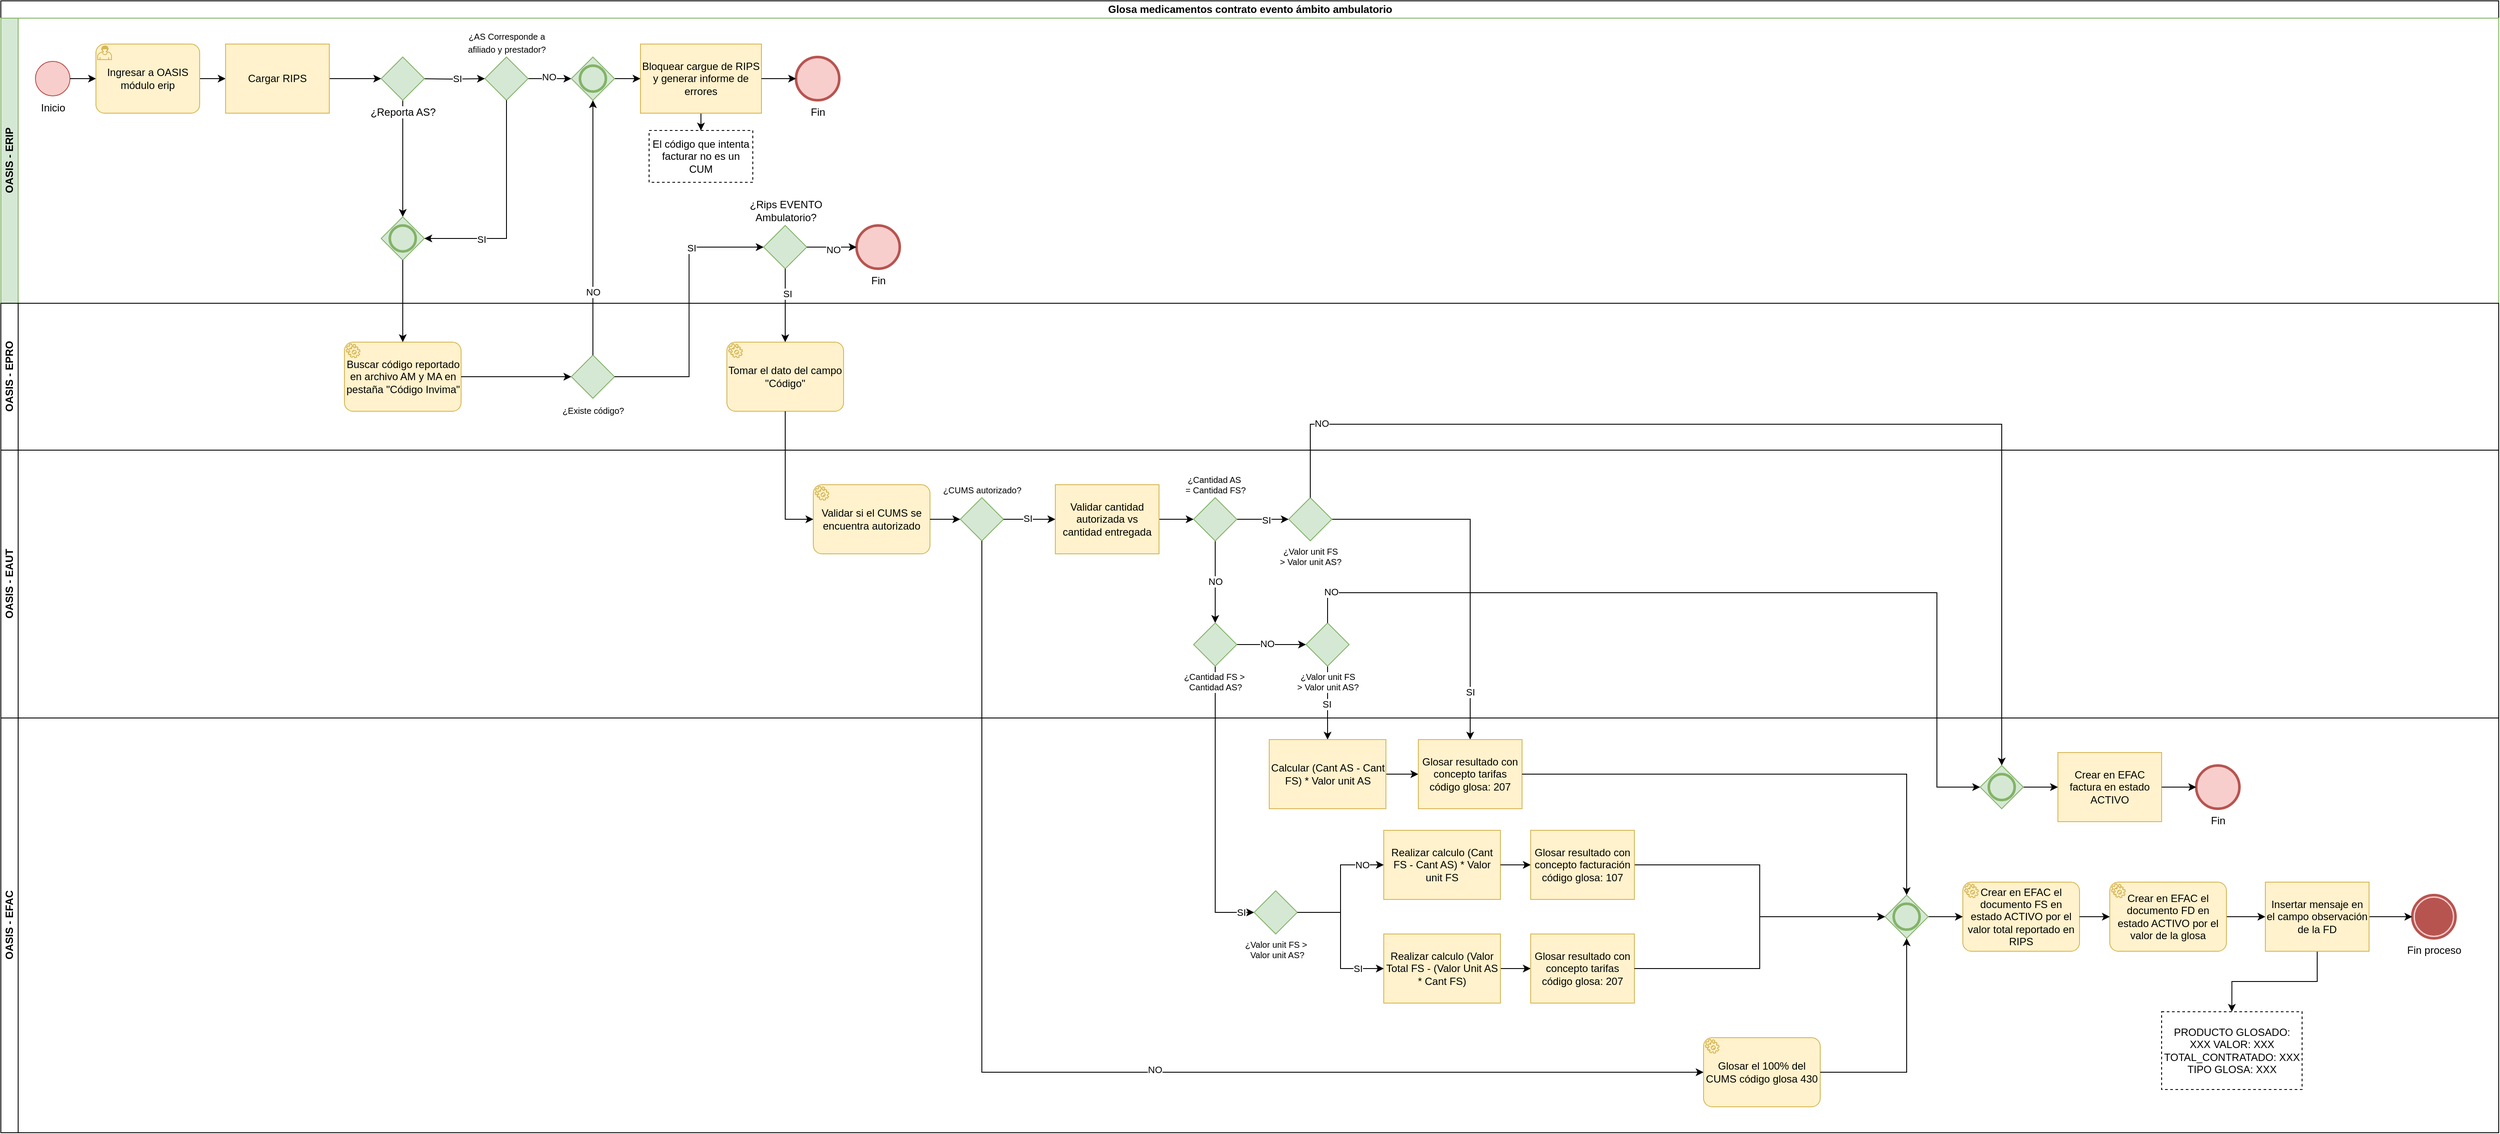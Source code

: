 <mxfile version="26.0.15">
  <diagram name="Página-1" id="6i_p-R7HKGtbfCE5hA1_">
    <mxGraphModel dx="2492" dy="1448" grid="1" gridSize="10" guides="1" tooltips="1" connect="1" arrows="1" fold="1" page="1" pageScale="1" pageWidth="2000" pageHeight="1130" math="0" shadow="0">
      <root>
        <mxCell id="0" />
        <mxCell id="1" parent="0" />
        <mxCell id="3LwcX4oNFDxZzFYPkHVs-123" value="Glosa medicamentos contrato evento ámbito ambulatorio" style="swimlane;childLayout=stackLayout;resizeParent=1;resizeParentMax=0;horizontal=1;startSize=20;horizontalStack=0;html=1;" parent="1" vertex="1">
          <mxGeometry x="20" y="10" width="2890" height="1310" as="geometry" />
        </mxCell>
        <mxCell id="iVjvkwj3p_KeQu9TfVZr-2" style="edgeStyle=orthogonalEdgeStyle;rounded=0;orthogonalLoop=1;jettySize=auto;html=1;entryX=0;entryY=0.5;entryDx=0;entryDy=0;entryPerimeter=0;" edge="1" parent="3LwcX4oNFDxZzFYPkHVs-123" source="Vrwh3DZQy4N4ysGJemR1-8" target="iVjvkwj3p_KeQu9TfVZr-1">
          <mxGeometry relative="1" as="geometry">
            <Array as="points">
              <mxPoint x="1405" y="1055" />
            </Array>
          </mxGeometry>
        </mxCell>
        <mxCell id="iVjvkwj3p_KeQu9TfVZr-6" value="SI" style="edgeLabel;html=1;align=center;verticalAlign=middle;resizable=0;points=[];" vertex="1" connectable="0" parent="iVjvkwj3p_KeQu9TfVZr-2">
          <mxGeometry x="0.905" y="-2" relative="1" as="geometry">
            <mxPoint y="-2" as="offset" />
          </mxGeometry>
        </mxCell>
        <mxCell id="M_9tR8TZ_ZrpfwXMIzji-60" style="edgeStyle=orthogonalEdgeStyle;rounded=0;orthogonalLoop=1;jettySize=auto;html=1;exitX=0.5;exitY=1;exitDx=0;exitDy=0;exitPerimeter=0;" parent="3LwcX4oNFDxZzFYPkHVs-123" source="M_9tR8TZ_ZrpfwXMIzji-42" target="M_9tR8TZ_ZrpfwXMIzji-62" edge="1">
          <mxGeometry relative="1" as="geometry">
            <mxPoint x="1690" y="685" as="targetPoint" />
          </mxGeometry>
        </mxCell>
        <mxCell id="M_9tR8TZ_ZrpfwXMIzji-61" value="SI" style="edgeLabel;html=1;align=center;verticalAlign=middle;resizable=0;points=[];" parent="M_9tR8TZ_ZrpfwXMIzji-60" vertex="1" connectable="0">
          <mxGeometry x="0.019" y="-1" relative="1" as="geometry">
            <mxPoint as="offset" />
          </mxGeometry>
        </mxCell>
        <mxCell id="M_9tR8TZ_ZrpfwXMIzji-51" style="edgeStyle=orthogonalEdgeStyle;rounded=0;orthogonalLoop=1;jettySize=auto;html=1;" parent="3LwcX4oNFDxZzFYPkHVs-123" source="M_9tR8TZ_ZrpfwXMIzji-50" target="M_9tR8TZ_ZrpfwXMIzji-65" edge="1">
          <mxGeometry relative="1" as="geometry">
            <mxPoint x="1405" y="1320" as="targetPoint" />
          </mxGeometry>
        </mxCell>
        <mxCell id="M_9tR8TZ_ZrpfwXMIzji-52" value="SI" style="edgeLabel;html=1;align=center;verticalAlign=middle;resizable=0;points=[];" parent="M_9tR8TZ_ZrpfwXMIzji-51" vertex="1" connectable="0">
          <mxGeometry x="0.177" y="2" relative="1" as="geometry">
            <mxPoint x="-2" y="116" as="offset" />
          </mxGeometry>
        </mxCell>
        <mxCell id="3LwcX4oNFDxZzFYPkHVs-124" value="OASIS - ERIP" style="swimlane;startSize=20;horizontal=0;html=1;fillColor=#d5e8d4;strokeColor=#82b366;" parent="3LwcX4oNFDxZzFYPkHVs-123" vertex="1">
          <mxGeometry y="20" width="2890" height="330" as="geometry" />
        </mxCell>
        <mxCell id="3LwcX4oNFDxZzFYPkHVs-130" value="Inicio" style="points=[[0.145,0.145,0],[0.5,0,0],[0.855,0.145,0],[1,0.5,0],[0.855,0.855,0],[0.5,1,0],[0.145,0.855,0],[0,0.5,0]];shape=mxgraph.bpmn.event;html=1;verticalLabelPosition=bottom;labelBackgroundColor=#ffffff;verticalAlign=top;align=center;perimeter=ellipsePerimeter;outlineConnect=0;aspect=fixed;outline=standard;symbol=general;fillColor=#f8cecc;strokeColor=#b85450;" parent="3LwcX4oNFDxZzFYPkHVs-124" vertex="1">
          <mxGeometry x="40" y="50" width="40" height="40" as="geometry" />
        </mxCell>
        <mxCell id="3LwcX4oNFDxZzFYPkHVs-133" style="edgeStyle=orthogonalEdgeStyle;rounded=0;orthogonalLoop=1;jettySize=auto;html=1;entryX=0;entryY=0.5;entryDx=0;entryDy=0;entryPerimeter=0;" parent="3LwcX4oNFDxZzFYPkHVs-124" source="3LwcX4oNFDxZzFYPkHVs-134" target="I6SyIY9X4S2mshl3AVVj-23" edge="1">
          <mxGeometry relative="1" as="geometry">
            <mxPoint x="270" y="70" as="targetPoint" />
          </mxGeometry>
        </mxCell>
        <mxCell id="3LwcX4oNFDxZzFYPkHVs-134" value="Ingresar a OASIS módulo erip" style="points=[[0.25,0,0],[0.5,0,0],[0.75,0,0],[1,0.25,0],[1,0.5,0],[1,0.75,0],[0.75,1,0],[0.5,1,0],[0.25,1,0],[0,0.75,0],[0,0.5,0],[0,0.25,0]];shape=mxgraph.bpmn.task;whiteSpace=wrap;rectStyle=rounded;size=10;html=1;container=1;expand=0;collapsible=0;taskMarker=user;fillColor=#fff2cc;strokeColor=#d6b656;" parent="3LwcX4oNFDxZzFYPkHVs-124" vertex="1">
          <mxGeometry x="110" y="30" width="120" height="80" as="geometry" />
        </mxCell>
        <mxCell id="3LwcX4oNFDxZzFYPkHVs-129" style="edgeStyle=orthogonalEdgeStyle;rounded=0;orthogonalLoop=1;jettySize=auto;html=1;entryX=0;entryY=0.5;entryDx=0;entryDy=0;entryPerimeter=0;" parent="3LwcX4oNFDxZzFYPkHVs-124" source="3LwcX4oNFDxZzFYPkHVs-130" target="3LwcX4oNFDxZzFYPkHVs-134" edge="1">
          <mxGeometry relative="1" as="geometry">
            <mxPoint x="110" y="70" as="targetPoint" />
          </mxGeometry>
        </mxCell>
        <mxCell id="iVjvkwj3p_KeQu9TfVZr-32" style="edgeStyle=orthogonalEdgeStyle;rounded=0;orthogonalLoop=1;jettySize=auto;html=1;" edge="1" parent="3LwcX4oNFDxZzFYPkHVs-124" source="I6SyIY9X4S2mshl3AVVj-23" target="iVjvkwj3p_KeQu9TfVZr-31">
          <mxGeometry relative="1" as="geometry" />
        </mxCell>
        <mxCell id="I6SyIY9X4S2mshl3AVVj-23" value="Cargar RIPS" style="points=[[0.25,0,0],[0.5,0,0],[0.75,0,0],[1,0.25,0],[1,0.5,0],[1,0.75,0],[0.75,1,0],[0.5,1,0],[0.25,1,0],[0,0.75,0],[0,0.5,0],[0,0.25,0]];shape=mxgraph.bpmn.task2;whiteSpace=wrap;rectStyle=rounded;size=10;html=1;container=1;expand=0;collapsible=0;taskMarker=user;fillColor=#fff2cc;strokeColor=#d6b656;" parent="3LwcX4oNFDxZzFYPkHVs-124" vertex="1">
          <mxGeometry x="260" y="30" width="120" height="80" as="geometry" />
        </mxCell>
        <mxCell id="iVjvkwj3p_KeQu9TfVZr-34" style="edgeStyle=orthogonalEdgeStyle;rounded=0;orthogonalLoop=1;jettySize=auto;html=1;" edge="1" parent="3LwcX4oNFDxZzFYPkHVs-124" source="M_9tR8TZ_ZrpfwXMIzji-4" target="M_9tR8TZ_ZrpfwXMIzji-3">
          <mxGeometry relative="1" as="geometry" />
        </mxCell>
        <mxCell id="M_9tR8TZ_ZrpfwXMIzji-4" value="Bloquear cargue de RIPS y generar informe de errores" style="points=[[0.25,0,0],[0.5,0,0],[0.75,0,0],[1,0.25,0],[1,0.5,0],[1,0.75,0],[0.75,1,0],[0.5,1,0],[0.25,1,0],[0,0.75,0],[0,0.5,0],[0,0.25,0]];shape=mxgraph.bpmn.task2;whiteSpace=wrap;rectStyle=rounded;size=10;html=1;container=1;expand=0;collapsible=0;taskMarker=script;fillColor=#fff2cc;strokeColor=#d6b656;" parent="3LwcX4oNFDxZzFYPkHVs-124" vertex="1">
          <mxGeometry x="740" y="30" width="140" height="80" as="geometry" />
        </mxCell>
        <mxCell id="M_9tR8TZ_ZrpfwXMIzji-3" value="El código que intenta facturar no es un CUM" style="text;html=1;align=center;verticalAlign=middle;whiteSpace=wrap;rounded=0;strokeColor=default;dashed=1;" parent="3LwcX4oNFDxZzFYPkHVs-124" vertex="1">
          <mxGeometry x="750" y="130" width="120" height="60" as="geometry" />
        </mxCell>
        <mxCell id="M_9tR8TZ_ZrpfwXMIzji-8" value="¿Rips EVENTO &lt;br&gt;Ambulatorio?" style="points=[[0.25,0.25,0],[0.5,0,0],[0.75,0.25,0],[1,0.5,0],[0.75,0.75,0],[0.5,1,0],[0.25,0.75,0],[0,0.5,0]];shape=mxgraph.bpmn.gateway2;html=1;verticalLabelPosition=top;labelBackgroundColor=#ffffff;verticalAlign=bottom;align=center;perimeter=rhombusPerimeter;outlineConnect=0;outline=none;symbol=none;fillColor=#d5e8d4;strokeColor=#82b366;labelPosition=center;" parent="3LwcX4oNFDxZzFYPkHVs-124" vertex="1">
          <mxGeometry x="882.5" y="240" width="50" height="50" as="geometry" />
        </mxCell>
        <mxCell id="M_9tR8TZ_ZrpfwXMIzji-11" value="Fin" style="points=[[0.145,0.145,0],[0.5,0,0],[0.855,0.145,0],[1,0.5,0],[0.855,0.855,0],[0.5,1,0],[0.145,0.855,0],[0,0.5,0]];shape=mxgraph.bpmn.event;html=1;verticalLabelPosition=bottom;labelBackgroundColor=#ffffff;verticalAlign=top;align=center;perimeter=ellipsePerimeter;outlineConnect=0;aspect=fixed;outline=end;symbol=terminate2;fillColor=#f8cecc;strokeColor=#b85450;" parent="3LwcX4oNFDxZzFYPkHVs-124" vertex="1">
          <mxGeometry x="990" y="240" width="50" height="50" as="geometry" />
        </mxCell>
        <mxCell id="M_9tR8TZ_ZrpfwXMIzji-10" style="edgeStyle=orthogonalEdgeStyle;rounded=0;orthogonalLoop=1;jettySize=auto;html=1;" parent="3LwcX4oNFDxZzFYPkHVs-124" source="M_9tR8TZ_ZrpfwXMIzji-8" target="M_9tR8TZ_ZrpfwXMIzji-11" edge="1">
          <mxGeometry relative="1" as="geometry">
            <mxPoint x="1147" y="210" as="targetPoint" />
          </mxGeometry>
        </mxCell>
        <mxCell id="M_9tR8TZ_ZrpfwXMIzji-16" value="NO" style="edgeLabel;html=1;align=center;verticalAlign=middle;resizable=0;points=[];" parent="M_9tR8TZ_ZrpfwXMIzji-10" vertex="1" connectable="0">
          <mxGeometry x="0.059" y="-1" relative="1" as="geometry">
            <mxPoint y="2" as="offset" />
          </mxGeometry>
        </mxCell>
        <mxCell id="M_9tR8TZ_ZrpfwXMIzji-21" style="edgeStyle=orthogonalEdgeStyle;rounded=0;orthogonalLoop=1;jettySize=auto;html=1;" parent="3LwcX4oNFDxZzFYPkHVs-124" source="M_9tR8TZ_ZrpfwXMIzji-17" target="M_9tR8TZ_ZrpfwXMIzji-20" edge="1">
          <mxGeometry relative="1" as="geometry" />
        </mxCell>
        <mxCell id="M_9tR8TZ_ZrpfwXMIzji-24" value="NO" style="edgeLabel;html=1;align=center;verticalAlign=middle;resizable=0;points=[];" parent="M_9tR8TZ_ZrpfwXMIzji-21" vertex="1" connectable="0">
          <mxGeometry x="-0.037" y="1" relative="1" as="geometry">
            <mxPoint y="-1" as="offset" />
          </mxGeometry>
        </mxCell>
        <mxCell id="M_9tR8TZ_ZrpfwXMIzji-17" value="&lt;font size=&quot;1&quot;&gt;¿AS Corresponde a &lt;br&gt;afiliado y prestador?&lt;/font&gt;" style="points=[[0.25,0.25,0],[0.5,0,0],[0.75,0.25,0],[1,0.5,0],[0.75,0.75,0],[0.5,1,0],[0.25,0.75,0],[0,0.5,0]];shape=mxgraph.bpmn.gateway2;html=1;verticalLabelPosition=top;labelBackgroundColor=#ffffff;verticalAlign=bottom;align=center;perimeter=rhombusPerimeter;outlineConnect=0;outline=none;symbol=none;fillColor=#d5e8d4;strokeColor=#82b366;labelPosition=center;" parent="3LwcX4oNFDxZzFYPkHVs-124" vertex="1">
          <mxGeometry x="560" y="45" width="50" height="50" as="geometry" />
        </mxCell>
        <mxCell id="M_9tR8TZ_ZrpfwXMIzji-25" style="edgeStyle=orthogonalEdgeStyle;rounded=0;orthogonalLoop=1;jettySize=auto;html=1;" parent="3LwcX4oNFDxZzFYPkHVs-124" source="M_9tR8TZ_ZrpfwXMIzji-20" target="M_9tR8TZ_ZrpfwXMIzji-4" edge="1">
          <mxGeometry relative="1" as="geometry" />
        </mxCell>
        <mxCell id="M_9tR8TZ_ZrpfwXMIzji-20" value="" style="points=[[0.25,0.25,0],[0.5,0,0],[0.75,0.25,0],[1,0.5,0],[0.75,0.75,0],[0.5,1,0],[0.25,0.75,0],[0,0.5,0]];shape=mxgraph.bpmn.gateway2;html=1;verticalLabelPosition=bottom;labelBackgroundColor=#ffffff;verticalAlign=top;align=center;perimeter=rhombusPerimeter;outlineConnect=0;outline=end;symbol=general;fillColor=#d5e8d4;strokeColor=#82b366;" parent="3LwcX4oNFDxZzFYPkHVs-124" vertex="1">
          <mxGeometry x="660" y="45" width="50" height="50" as="geometry" />
        </mxCell>
        <mxCell id="M_9tR8TZ_ZrpfwXMIzji-14" value="Fin" style="points=[[0.145,0.145,0],[0.5,0,0],[0.855,0.145,0],[1,0.5,0],[0.855,0.855,0],[0.5,1,0],[0.145,0.855,0],[0,0.5,0]];shape=mxgraph.bpmn.event;html=1;verticalLabelPosition=bottom;labelBackgroundColor=#ffffff;verticalAlign=top;align=center;perimeter=ellipsePerimeter;outlineConnect=0;aspect=fixed;outline=end;symbol=terminate2;fillColor=#f8cecc;strokeColor=#b85450;" parent="3LwcX4oNFDxZzFYPkHVs-124" vertex="1">
          <mxGeometry x="920" y="45" width="50" height="50" as="geometry" />
        </mxCell>
        <mxCell id="M_9tR8TZ_ZrpfwXMIzji-13" style="edgeStyle=orthogonalEdgeStyle;rounded=0;orthogonalLoop=1;jettySize=auto;html=1;" parent="3LwcX4oNFDxZzFYPkHVs-124" source="M_9tR8TZ_ZrpfwXMIzji-4" target="M_9tR8TZ_ZrpfwXMIzji-14" edge="1">
          <mxGeometry relative="1" as="geometry">
            <mxPoint x="1197" y="75" as="targetPoint" />
          </mxGeometry>
        </mxCell>
        <mxCell id="iVjvkwj3p_KeQu9TfVZr-29" style="edgeStyle=orthogonalEdgeStyle;rounded=0;orthogonalLoop=1;jettySize=auto;html=1;" edge="1" parent="3LwcX4oNFDxZzFYPkHVs-124" target="M_9tR8TZ_ZrpfwXMIzji-17">
          <mxGeometry relative="1" as="geometry">
            <mxPoint x="480" y="70" as="sourcePoint" />
          </mxGeometry>
        </mxCell>
        <mxCell id="iVjvkwj3p_KeQu9TfVZr-33" value="SI" style="edgeLabel;html=1;align=center;verticalAlign=middle;resizable=0;points=[];" vertex="1" connectable="0" parent="iVjvkwj3p_KeQu9TfVZr-29">
          <mxGeometry x="0.21" relative="1" as="geometry">
            <mxPoint as="offset" />
          </mxGeometry>
        </mxCell>
        <mxCell id="iVjvkwj3p_KeQu9TfVZr-38" style="edgeStyle=orthogonalEdgeStyle;rounded=0;orthogonalLoop=1;jettySize=auto;html=1;" edge="1" parent="3LwcX4oNFDxZzFYPkHVs-124" source="iVjvkwj3p_KeQu9TfVZr-31" target="iVjvkwj3p_KeQu9TfVZr-36">
          <mxGeometry relative="1" as="geometry" />
        </mxCell>
        <mxCell id="iVjvkwj3p_KeQu9TfVZr-31" value="¿Reporta AS?" style="points=[[0.25,0.25,0],[0.5,0,0],[0.75,0.25,0],[1,0.5,0],[0.75,0.75,0],[0.5,1,0],[0.25,0.75,0],[0,0.5,0]];shape=mxgraph.bpmn.gateway2;html=1;verticalLabelPosition=bottom;labelBackgroundColor=#ffffff;verticalAlign=top;align=center;perimeter=rhombusPerimeter;outlineConnect=0;outline=none;symbol=none;fillColor=#d5e8d4;strokeColor=#82b366;" vertex="1" parent="3LwcX4oNFDxZzFYPkHVs-124">
          <mxGeometry x="440" y="45" width="50" height="50" as="geometry" />
        </mxCell>
        <mxCell id="iVjvkwj3p_KeQu9TfVZr-36" value="" style="points=[[0.25,0.25,0],[0.5,0,0],[0.75,0.25,0],[1,0.5,0],[0.75,0.75,0],[0.5,1,0],[0.25,0.75,0],[0,0.5,0]];shape=mxgraph.bpmn.gateway2;html=1;verticalLabelPosition=bottom;labelBackgroundColor=#ffffff;verticalAlign=top;align=center;perimeter=rhombusPerimeter;outlineConnect=0;outline=end;symbol=general;fillColor=#d5e8d4;strokeColor=#82b366;" vertex="1" parent="3LwcX4oNFDxZzFYPkHVs-124">
          <mxGeometry x="440" y="230" width="50" height="50" as="geometry" />
        </mxCell>
        <mxCell id="iVjvkwj3p_KeQu9TfVZr-40" style="edgeStyle=orthogonalEdgeStyle;rounded=0;orthogonalLoop=1;jettySize=auto;html=1;entryX=1;entryY=0.5;entryDx=0;entryDy=0;entryPerimeter=0;" edge="1" parent="3LwcX4oNFDxZzFYPkHVs-124" source="M_9tR8TZ_ZrpfwXMIzji-17" target="iVjvkwj3p_KeQu9TfVZr-36">
          <mxGeometry relative="1" as="geometry">
            <Array as="points">
              <mxPoint x="585" y="255" />
            </Array>
          </mxGeometry>
        </mxCell>
        <mxCell id="iVjvkwj3p_KeQu9TfVZr-41" value="SI" style="edgeLabel;html=1;align=center;verticalAlign=middle;resizable=0;points=[];" vertex="1" connectable="0" parent="iVjvkwj3p_KeQu9TfVZr-40">
          <mxGeometry x="0.482" y="1" relative="1" as="geometry">
            <mxPoint as="offset" />
          </mxGeometry>
        </mxCell>
        <mxCell id="3LwcX4oNFDxZzFYPkHVs-125" value="OASIS - EPRO" style="swimlane;startSize=20;horizontal=0;html=1;" parent="3LwcX4oNFDxZzFYPkHVs-123" vertex="1">
          <mxGeometry y="350" width="2890" height="170" as="geometry" />
        </mxCell>
        <mxCell id="3LwcX4oNFDxZzFYPkHVs-8" value="Buscar código reportado en archivo AM y MA en pestaña &quot;Código Invima&quot;" style="points=[[0.25,0,0],[0.5,0,0],[0.75,0,0],[1,0.25,0],[1,0.5,0],[1,0.75,0],[0.75,1,0],[0.5,1,0],[0.25,1,0],[0,0.75,0],[0,0.5,0],[0,0.25,0]];shape=mxgraph.bpmn.task;whiteSpace=wrap;rectStyle=rounded;size=10;html=1;container=1;expand=0;collapsible=0;taskMarker=service;fillColor=#fff2cc;strokeColor=#d6b656;" parent="3LwcX4oNFDxZzFYPkHVs-125" vertex="1">
          <mxGeometry x="397.5" y="45" width="135" height="80" as="geometry" />
        </mxCell>
        <mxCell id="3LwcX4oNFDxZzFYPkHVs-9" value="&lt;font size=&quot;1&quot;&gt;¿Existe código?&lt;/font&gt;" style="points=[[0.25,0.25,0],[0.5,0,0],[0.75,0.25,0],[1,0.5,0],[0.75,0.75,0],[0.5,1,0],[0.25,0.75,0],[0,0.5,0]];shape=mxgraph.bpmn.gateway2;html=1;verticalLabelPosition=bottom;labelBackgroundColor=#ffffff;verticalAlign=top;align=center;perimeter=rhombusPerimeter;outlineConnect=0;outline=none;symbol=none;fillColor=#d5e8d4;strokeColor=#82b366;labelPosition=center;" parent="3LwcX4oNFDxZzFYPkHVs-125" vertex="1">
          <mxGeometry x="660" y="60" width="50" height="50" as="geometry" />
        </mxCell>
        <mxCell id="3LwcX4oNFDxZzFYPkHVs-10" style="edgeStyle=orthogonalEdgeStyle;rounded=0;orthogonalLoop=1;jettySize=auto;html=1;" parent="3LwcX4oNFDxZzFYPkHVs-125" source="3LwcX4oNFDxZzFYPkHVs-8" target="3LwcX4oNFDxZzFYPkHVs-9" edge="1">
          <mxGeometry relative="1" as="geometry" />
        </mxCell>
        <mxCell id="3LwcX4oNFDxZzFYPkHVs-12" value="Tomar el dato del campo &quot;Código&quot;" style="points=[[0.25,0,0],[0.5,0,0],[0.75,0,0],[1,0.25,0],[1,0.5,0],[1,0.75,0],[0.75,1,0],[0.5,1,0],[0.25,1,0],[0,0.75,0],[0,0.5,0],[0,0.25,0]];shape=mxgraph.bpmn.task;whiteSpace=wrap;rectStyle=rounded;size=10;html=1;container=1;expand=0;collapsible=0;taskMarker=service;fillColor=#fff2cc;strokeColor=#d6b656;" parent="3LwcX4oNFDxZzFYPkHVs-125" vertex="1">
          <mxGeometry x="840" y="45" width="135" height="80" as="geometry" />
        </mxCell>
        <mxCell id="3LwcX4oNFDxZzFYPkHVs-126" value="OASIS - EAUT" style="swimlane;startSize=20;horizontal=0;html=1;" parent="3LwcX4oNFDxZzFYPkHVs-123" vertex="1">
          <mxGeometry y="520" width="2890" height="310" as="geometry" />
        </mxCell>
        <mxCell id="M_9tR8TZ_ZrpfwXMIzji-46" style="edgeStyle=orthogonalEdgeStyle;rounded=0;orthogonalLoop=1;jettySize=auto;html=1;" parent="3LwcX4oNFDxZzFYPkHVs-126" source="M_9tR8TZ_ZrpfwXMIzji-45" target="Vrwh3DZQy4N4ysGJemR1-8" edge="1">
          <mxGeometry relative="1" as="geometry" />
        </mxCell>
        <mxCell id="M_9tR8TZ_ZrpfwXMIzji-47" value="NO" style="edgeLabel;html=1;align=center;verticalAlign=middle;resizable=0;points=[];" parent="M_9tR8TZ_ZrpfwXMIzji-46" vertex="1" connectable="0">
          <mxGeometry x="-0.011" relative="1" as="geometry">
            <mxPoint as="offset" />
          </mxGeometry>
        </mxCell>
        <mxCell id="3LwcX4oNFDxZzFYPkHVs-30" value="Validar si el CUMS se encuentra autorizado" style="points=[[0.25,0,0],[0.5,0,0],[0.75,0,0],[1,0.25,0],[1,0.5,0],[1,0.75,0],[0.75,1,0],[0.5,1,0],[0.25,1,0],[0,0.75,0],[0,0.5,0],[0,0.25,0]];shape=mxgraph.bpmn.task;whiteSpace=wrap;rectStyle=rounded;size=10;html=1;container=1;expand=0;collapsible=0;taskMarker=service;fillColor=#fff2cc;strokeColor=#d6b656;" parent="3LwcX4oNFDxZzFYPkHVs-126" vertex="1">
          <mxGeometry x="940" y="40" width="135" height="80" as="geometry" />
        </mxCell>
        <mxCell id="3LwcX4oNFDxZzFYPkHVs-140" value="&lt;font size=&quot;1&quot;&gt;¿CUMS autorizado?&lt;/font&gt;" style="points=[[0.25,0.25,0],[0.5,0,0],[0.75,0.25,0],[1,0.5,0],[0.75,0.75,0],[0.5,1,0],[0.25,0.75,0],[0,0.5,0]];shape=mxgraph.bpmn.gateway2;html=1;verticalLabelPosition=top;labelBackgroundColor=#ffffff;verticalAlign=bottom;align=center;perimeter=rhombusPerimeter;outlineConnect=0;outline=none;symbol=none;fillColor=#d5e8d4;strokeColor=#82b366;labelPosition=center;" parent="3LwcX4oNFDxZzFYPkHVs-126" vertex="1">
          <mxGeometry x="1110" y="55" width="50" height="50" as="geometry" />
        </mxCell>
        <mxCell id="Vrwh3DZQy4N4ysGJemR1-9" style="edgeStyle=orthogonalEdgeStyle;rounded=0;orthogonalLoop=1;jettySize=auto;html=1;" parent="3LwcX4oNFDxZzFYPkHVs-126" source="Vrwh3DZQy4N4ysGJemR1-3" target="M_9tR8TZ_ZrpfwXMIzji-45" edge="1">
          <mxGeometry relative="1" as="geometry" />
        </mxCell>
        <mxCell id="Vrwh3DZQy4N4ysGJemR1-3" value="Validar cantidad autorizada vs cantidad entregada" style="points=[[0.25,0,0],[0.5,0,0],[0.75,0,0],[1,0.25,0],[1,0.5,0],[1,0.75,0],[0.75,1,0],[0.5,1,0],[0.25,1,0],[0,0.75,0],[0,0.5,0],[0,0.25,0]];shape=mxgraph.bpmn.task2;whiteSpace=wrap;rectStyle=rounded;size=10;html=1;container=1;expand=0;collapsible=0;taskMarker=script;fillColor=#fff2cc;strokeColor=#d6b656;" parent="3LwcX4oNFDxZzFYPkHVs-126" vertex="1">
          <mxGeometry x="1220" y="40" width="120" height="80" as="geometry" />
        </mxCell>
        <mxCell id="Vrwh3DZQy4N4ysGJemR1-5" style="edgeStyle=orthogonalEdgeStyle;rounded=0;orthogonalLoop=1;jettySize=auto;html=1;entryX=0;entryY=0.5;entryDx=0;entryDy=0;entryPerimeter=0;" parent="3LwcX4oNFDxZzFYPkHVs-126" source="3LwcX4oNFDxZzFYPkHVs-30" target="3LwcX4oNFDxZzFYPkHVs-140" edge="1">
          <mxGeometry relative="1" as="geometry" />
        </mxCell>
        <mxCell id="I6SyIY9X4S2mshl3AVVj-28" style="edgeStyle=orthogonalEdgeStyle;rounded=0;orthogonalLoop=1;jettySize=auto;html=1;exitX=1;exitY=0.5;exitDx=0;exitDy=0;exitPerimeter=0;entryX=0;entryY=0.5;entryDx=0;entryDy=0;entryPerimeter=0;" parent="3LwcX4oNFDxZzFYPkHVs-126" source="3LwcX4oNFDxZzFYPkHVs-140" target="Vrwh3DZQy4N4ysGJemR1-3" edge="1">
          <mxGeometry relative="1" as="geometry" />
        </mxCell>
        <mxCell id="I6SyIY9X4S2mshl3AVVj-29" value="SI" style="edgeLabel;html=1;align=center;verticalAlign=middle;resizable=0;points=[];" parent="I6SyIY9X4S2mshl3AVVj-28" vertex="1" connectable="0">
          <mxGeometry x="-0.067" y="2" relative="1" as="geometry">
            <mxPoint y="1" as="offset" />
          </mxGeometry>
        </mxCell>
        <mxCell id="M_9tR8TZ_ZrpfwXMIzji-36" style="edgeStyle=orthogonalEdgeStyle;rounded=0;orthogonalLoop=1;jettySize=auto;html=1;" parent="3LwcX4oNFDxZzFYPkHVs-126" source="Vrwh3DZQy4N4ysGJemR1-8" target="M_9tR8TZ_ZrpfwXMIzji-42" edge="1">
          <mxGeometry relative="1" as="geometry">
            <mxPoint x="1490" y="80" as="targetPoint" />
          </mxGeometry>
        </mxCell>
        <mxCell id="M_9tR8TZ_ZrpfwXMIzji-41" value="NO" style="edgeLabel;html=1;align=center;verticalAlign=middle;resizable=0;points=[];" parent="M_9tR8TZ_ZrpfwXMIzji-36" vertex="1" connectable="0">
          <mxGeometry x="-0.141" y="1" relative="1" as="geometry">
            <mxPoint as="offset" />
          </mxGeometry>
        </mxCell>
        <mxCell id="Vrwh3DZQy4N4ysGJemR1-8" value="¿Cantidad FS &amp;gt;&amp;nbsp;&lt;br&gt;Cantidad AS?" style="points=[[0.25,0.25,0],[0.5,0,0],[0.75,0.25,0],[1,0.5,0],[0.75,0.75,0],[0.5,1,0],[0.25,0.75,0],[0,0.5,0]];shape=mxgraph.bpmn.gateway2;html=1;verticalLabelPosition=bottom;labelBackgroundColor=#ffffff;verticalAlign=top;align=center;perimeter=rhombusPerimeter;outlineConnect=0;outline=none;symbol=none;fillColor=#d5e8d4;strokeColor=#82b366;labelPosition=center;fontSize=10;" parent="3LwcX4oNFDxZzFYPkHVs-126" vertex="1">
          <mxGeometry x="1380" y="200" width="50" height="50" as="geometry" />
        </mxCell>
        <mxCell id="M_9tR8TZ_ZrpfwXMIzji-42" value="¿Valor unit FS &lt;br&gt;&amp;gt; Valor unit AS?" style="points=[[0.25,0.25,0],[0.5,0,0],[0.75,0.25,0],[1,0.5,0],[0.75,0.75,0],[0.5,1,0],[0.25,0.75,0],[0,0.5,0]];shape=mxgraph.bpmn.gateway2;html=1;verticalLabelPosition=bottom;labelBackgroundColor=#ffffff;verticalAlign=top;align=center;perimeter=rhombusPerimeter;outlineConnect=0;outline=none;symbol=none;fillColor=#d5e8d4;strokeColor=#82b366;labelPosition=center;fontSize=10;" parent="3LwcX4oNFDxZzFYPkHVs-126" vertex="1">
          <mxGeometry x="1510" y="200" width="50" height="50" as="geometry" />
        </mxCell>
        <mxCell id="M_9tR8TZ_ZrpfwXMIzji-48" style="edgeStyle=orthogonalEdgeStyle;rounded=0;orthogonalLoop=1;jettySize=auto;html=1;" parent="3LwcX4oNFDxZzFYPkHVs-126" source="M_9tR8TZ_ZrpfwXMIzji-45" target="M_9tR8TZ_ZrpfwXMIzji-50" edge="1">
          <mxGeometry relative="1" as="geometry">
            <mxPoint x="1405" y="210" as="targetPoint" />
          </mxGeometry>
        </mxCell>
        <mxCell id="M_9tR8TZ_ZrpfwXMIzji-49" value="SI" style="edgeLabel;html=1;align=center;verticalAlign=middle;resizable=0;points=[];" parent="M_9tR8TZ_ZrpfwXMIzji-48" vertex="1" connectable="0">
          <mxGeometry x="0.109" y="-1" relative="1" as="geometry">
            <mxPoint as="offset" />
          </mxGeometry>
        </mxCell>
        <mxCell id="M_9tR8TZ_ZrpfwXMIzji-45" value="¿Cantidad AS&amp;nbsp;&lt;div&gt;= Cantidad FS?&lt;/div&gt;" style="points=[[0.25,0.25,0],[0.5,0,0],[0.75,0.25,0],[1,0.5,0],[0.75,0.75,0],[0.5,1,0],[0.25,0.75,0],[0,0.5,0]];shape=mxgraph.bpmn.gateway2;html=1;verticalLabelPosition=top;labelBackgroundColor=#ffffff;verticalAlign=bottom;align=center;perimeter=rhombusPerimeter;outlineConnect=0;outline=none;symbol=none;fillColor=#d5e8d4;strokeColor=#82b366;fontSize=10;labelPosition=center;" parent="3LwcX4oNFDxZzFYPkHVs-126" vertex="1">
          <mxGeometry x="1380" y="55" width="50" height="50" as="geometry" />
        </mxCell>
        <mxCell id="M_9tR8TZ_ZrpfwXMIzji-50" value="¿Valor unit FS &lt;br&gt;&amp;gt; Valor unit AS?" style="points=[[0.25,0.25,0],[0.5,0,0],[0.75,0.25,0],[1,0.5,0],[0.75,0.75,0],[0.5,1,0],[0.25,0.75,0],[0,0.5,0]];shape=mxgraph.bpmn.gateway2;html=1;verticalLabelPosition=bottom;labelBackgroundColor=#ffffff;verticalAlign=top;align=center;perimeter=rhombusPerimeter;outlineConnect=0;outline=none;symbol=none;fillColor=#d5e8d4;strokeColor=#82b366;fontSize=10;labelPosition=center;" parent="3LwcX4oNFDxZzFYPkHVs-126" vertex="1">
          <mxGeometry x="1490" y="55" width="50" height="50" as="geometry" />
        </mxCell>
        <mxCell id="Vrwh3DZQy4N4ysGJemR1-6" style="edgeStyle=orthogonalEdgeStyle;rounded=0;orthogonalLoop=1;jettySize=auto;html=1;entryX=0;entryY=0.5;entryDx=0;entryDy=0;entryPerimeter=0;exitX=0.5;exitY=1;exitDx=0;exitDy=0;exitPerimeter=0;" parent="3LwcX4oNFDxZzFYPkHVs-123" source="3LwcX4oNFDxZzFYPkHVs-140" target="3LwcX4oNFDxZzFYPkHVs-147" edge="1">
          <mxGeometry relative="1" as="geometry" />
        </mxCell>
        <mxCell id="Vrwh3DZQy4N4ysGJemR1-7" value="NO" style="edgeLabel;html=1;align=center;verticalAlign=middle;resizable=0;points=[];" parent="Vrwh3DZQy4N4ysGJemR1-6" vertex="1" connectable="0">
          <mxGeometry x="0.124" y="3" relative="1" as="geometry">
            <mxPoint as="offset" />
          </mxGeometry>
        </mxCell>
        <mxCell id="M_9tR8TZ_ZrpfwXMIzji-9" style="edgeStyle=orthogonalEdgeStyle;rounded=0;orthogonalLoop=1;jettySize=auto;html=1;" parent="3LwcX4oNFDxZzFYPkHVs-123" source="M_9tR8TZ_ZrpfwXMIzji-8" target="3LwcX4oNFDxZzFYPkHVs-12" edge="1">
          <mxGeometry relative="1" as="geometry" />
        </mxCell>
        <mxCell id="M_9tR8TZ_ZrpfwXMIzji-15" value="SI" style="edgeLabel;html=1;align=center;verticalAlign=middle;resizable=0;points=[];" parent="M_9tR8TZ_ZrpfwXMIzji-9" vertex="1" connectable="0">
          <mxGeometry x="-0.333" y="2" relative="1" as="geometry">
            <mxPoint as="offset" />
          </mxGeometry>
        </mxCell>
        <mxCell id="M_9tR8TZ_ZrpfwXMIzji-22" style="edgeStyle=orthogonalEdgeStyle;rounded=0;orthogonalLoop=1;jettySize=auto;html=1;" parent="3LwcX4oNFDxZzFYPkHVs-123" source="3LwcX4oNFDxZzFYPkHVs-9" target="M_9tR8TZ_ZrpfwXMIzji-20" edge="1">
          <mxGeometry relative="1" as="geometry" />
        </mxCell>
        <mxCell id="M_9tR8TZ_ZrpfwXMIzji-23" value="NO" style="edgeLabel;html=1;align=center;verticalAlign=middle;resizable=0;points=[];" parent="M_9tR8TZ_ZrpfwXMIzji-22" vertex="1" connectable="0">
          <mxGeometry x="-0.504" relative="1" as="geometry">
            <mxPoint as="offset" />
          </mxGeometry>
        </mxCell>
        <mxCell id="M_9tR8TZ_ZrpfwXMIzji-26" style="edgeStyle=orthogonalEdgeStyle;rounded=0;orthogonalLoop=1;jettySize=auto;html=1;entryX=0;entryY=0.5;entryDx=0;entryDy=0;entryPerimeter=0;" parent="3LwcX4oNFDxZzFYPkHVs-123" source="3LwcX4oNFDxZzFYPkHVs-9" target="M_9tR8TZ_ZrpfwXMIzji-8" edge="1">
          <mxGeometry relative="1" as="geometry" />
        </mxCell>
        <mxCell id="M_9tR8TZ_ZrpfwXMIzji-27" value="SI" style="edgeLabel;html=1;align=center;verticalAlign=middle;resizable=0;points=[];" parent="M_9tR8TZ_ZrpfwXMIzji-26" vertex="1" connectable="0">
          <mxGeometry x="0.478" y="-1" relative="1" as="geometry">
            <mxPoint as="offset" />
          </mxGeometry>
        </mxCell>
        <mxCell id="M_9tR8TZ_ZrpfwXMIzji-28" style="edgeStyle=orthogonalEdgeStyle;rounded=0;orthogonalLoop=1;jettySize=auto;html=1;entryX=0;entryY=0.5;entryDx=0;entryDy=0;entryPerimeter=0;exitX=0.5;exitY=1;exitDx=0;exitDy=0;exitPerimeter=0;" parent="3LwcX4oNFDxZzFYPkHVs-123" source="3LwcX4oNFDxZzFYPkHVs-12" target="3LwcX4oNFDxZzFYPkHVs-30" edge="1">
          <mxGeometry relative="1" as="geometry" />
        </mxCell>
        <mxCell id="I6SyIY9X4S2mshl3AVVj-19" value="OASIS - EFAC" style="swimlane;startSize=20;horizontal=0;html=1;" parent="3LwcX4oNFDxZzFYPkHVs-123" vertex="1">
          <mxGeometry y="830" width="2890" height="480" as="geometry" />
        </mxCell>
        <mxCell id="3LwcX4oNFDxZzFYPkHVs-147" value="Glosar el 100% del CUMS código glosa 430" style="points=[[0.25,0,0],[0.5,0,0],[0.75,0,0],[1,0.25,0],[1,0.5,0],[1,0.75,0],[0.75,1,0],[0.5,1,0],[0.25,1,0],[0,0.75,0],[0,0.5,0],[0,0.25,0]];shape=mxgraph.bpmn.task;whiteSpace=wrap;rectStyle=rounded;size=10;html=1;container=1;expand=0;collapsible=0;taskMarker=service;fillColor=#fff2cc;strokeColor=#d6b656;" parent="I6SyIY9X4S2mshl3AVVj-19" vertex="1">
          <mxGeometry x="1970" y="370" width="135" height="80" as="geometry" />
        </mxCell>
        <mxCell id="kSkRkdUQKawP1oYZoRHr-7" style="edgeStyle=orthogonalEdgeStyle;rounded=0;orthogonalLoop=1;jettySize=auto;html=1;entryX=0;entryY=0.5;entryDx=0;entryDy=0;entryPerimeter=0;" parent="I6SyIY9X4S2mshl3AVVj-19" source="3LwcX4oNFDxZzFYPkHVs-158" target="0FS1YswocWa1yCGsBYn5-12" edge="1">
          <mxGeometry relative="1" as="geometry" />
        </mxCell>
        <mxCell id="3LwcX4oNFDxZzFYPkHVs-158" value="Crear en EFAC el documento FD en estado ACTIVO por el valor de la glosa" style="points=[[0.25,0,0],[0.5,0,0],[0.75,0,0],[1,0.25,0],[1,0.5,0],[1,0.75,0],[0.75,1,0],[0.5,1,0],[0.25,1,0],[0,0.75,0],[0,0.5,0],[0,0.25,0]];shape=mxgraph.bpmn.task;whiteSpace=wrap;rectStyle=rounded;size=10;html=1;container=1;expand=0;collapsible=0;taskMarker=service;fillColor=#fff2cc;strokeColor=#d6b656;" parent="I6SyIY9X4S2mshl3AVVj-19" vertex="1">
          <mxGeometry x="2440" y="190" width="135" height="80" as="geometry" />
        </mxCell>
        <mxCell id="3LwcX4oNFDxZzFYPkHVs-160" value="Crear en EFAC el documento FS en estado ACTIVO por el valor total reportado en RIPS" style="points=[[0.25,0,0],[0.5,0,0],[0.75,0,0],[1,0.25,0],[1,0.5,0],[1,0.75,0],[0.75,1,0],[0.5,1,0],[0.25,1,0],[0,0.75,0],[0,0.5,0],[0,0.25,0]];shape=mxgraph.bpmn.task;whiteSpace=wrap;rectStyle=rounded;size=10;html=1;container=1;expand=0;collapsible=0;taskMarker=service;fillColor=#fff2cc;strokeColor=#d6b656;" parent="I6SyIY9X4S2mshl3AVVj-19" vertex="1">
          <mxGeometry x="2270" y="190" width="135" height="80" as="geometry" />
        </mxCell>
        <mxCell id="3LwcX4oNFDxZzFYPkHVs-163" style="edgeStyle=orthogonalEdgeStyle;rounded=0;orthogonalLoop=1;jettySize=auto;html=1;entryX=0;entryY=0.5;entryDx=0;entryDy=0;entryPerimeter=0;" parent="I6SyIY9X4S2mshl3AVVj-19" source="3LwcX4oNFDxZzFYPkHVs-160" target="3LwcX4oNFDxZzFYPkHVs-158" edge="1">
          <mxGeometry relative="1" as="geometry">
            <mxPoint x="3488.5" y="260" as="targetPoint" />
          </mxGeometry>
        </mxCell>
        <mxCell id="3LwcX4oNFDxZzFYPkHVs-164" value="Fin proceso" style="points=[[0.145,0.145,0],[0.5,0,0],[0.855,0.145,0],[1,0.5,0],[0.855,0.855,0],[0.5,1,0],[0.145,0.855,0],[0,0.5,0]];shape=mxgraph.bpmn.event;html=1;verticalLabelPosition=bottom;labelBackgroundColor=#ffffff;verticalAlign=top;align=center;perimeter=ellipsePerimeter;outlineConnect=0;aspect=fixed;outline=end;symbol=terminate;fillColor=#f8cecc;strokeColor=#b85450;" parent="I6SyIY9X4S2mshl3AVVj-19" vertex="1">
          <mxGeometry x="2790" y="205" width="50" height="50" as="geometry" />
        </mxCell>
        <mxCell id="iVjvkwj3p_KeQu9TfVZr-19" style="edgeStyle=orthogonalEdgeStyle;rounded=0;orthogonalLoop=1;jettySize=auto;html=1;" edge="1" parent="I6SyIY9X4S2mshl3AVVj-19" source="I6SyIY9X4S2mshl3AVVj-46" target="3LwcX4oNFDxZzFYPkHVs-160">
          <mxGeometry relative="1" as="geometry" />
        </mxCell>
        <mxCell id="I6SyIY9X4S2mshl3AVVj-46" value="" style="points=[[0.25,0.25,0],[0.5,0,0],[0.75,0.25,0],[1,0.5,0],[0.75,0.75,0],[0.5,1,0],[0.25,0.75,0],[0,0.5,0]];shape=mxgraph.bpmn.gateway2;html=1;verticalLabelPosition=bottom;labelBackgroundColor=#ffffff;verticalAlign=top;align=center;perimeter=rhombusPerimeter;outlineConnect=0;outline=end;symbol=general;fillColor=#d5e8d4;strokeColor=#82b366;" parent="I6SyIY9X4S2mshl3AVVj-19" vertex="1">
          <mxGeometry x="2180" y="205" width="50" height="50" as="geometry" />
        </mxCell>
        <mxCell id="I6SyIY9X4S2mshl3AVVj-47" value="" style="edgeStyle=orthogonalEdgeStyle;rounded=0;orthogonalLoop=1;jettySize=auto;html=1;" parent="I6SyIY9X4S2mshl3AVVj-19" source="3LwcX4oNFDxZzFYPkHVs-147" target="I6SyIY9X4S2mshl3AVVj-46" edge="1">
          <mxGeometry relative="1" as="geometry">
            <mxPoint x="1151.5" y="1230" as="sourcePoint" />
            <mxPoint x="1388.5" y="1230" as="targetPoint" />
          </mxGeometry>
        </mxCell>
        <mxCell id="I6SyIY9X4S2mshl3AVVj-55" value="Fin" style="points=[[0.145,0.145,0],[0.5,0,0],[0.855,0.145,0],[1,0.5,0],[0.855,0.855,0],[0.5,1,0],[0.145,0.855,0],[0,0.5,0]];shape=mxgraph.bpmn.event;html=1;verticalLabelPosition=bottom;labelBackgroundColor=#ffffff;verticalAlign=top;align=center;perimeter=ellipsePerimeter;outlineConnect=0;aspect=fixed;outline=end;symbol=terminate2;fillColor=#f8cecc;strokeColor=#b85450;" parent="I6SyIY9X4S2mshl3AVVj-19" vertex="1">
          <mxGeometry x="2540" y="55" width="50" height="50" as="geometry" />
        </mxCell>
        <mxCell id="0FS1YswocWa1yCGsBYn5-13" style="edgeStyle=orthogonalEdgeStyle;rounded=0;orthogonalLoop=1;jettySize=auto;html=1;" parent="I6SyIY9X4S2mshl3AVVj-19" source="0FS1YswocWa1yCGsBYn5-12" target="3LwcX4oNFDxZzFYPkHVs-164" edge="1">
          <mxGeometry relative="1" as="geometry" />
        </mxCell>
        <mxCell id="0FS1YswocWa1yCGsBYn5-16" style="edgeStyle=orthogonalEdgeStyle;rounded=0;orthogonalLoop=1;jettySize=auto;html=1;entryX=0.5;entryY=0;entryDx=0;entryDy=0;" parent="I6SyIY9X4S2mshl3AVVj-19" source="0FS1YswocWa1yCGsBYn5-12" target="0FS1YswocWa1yCGsBYn5-14" edge="1">
          <mxGeometry relative="1" as="geometry" />
        </mxCell>
        <mxCell id="0FS1YswocWa1yCGsBYn5-12" value="Insertar mensaje en el campo observación de la FD" style="points=[[0.25,0,0],[0.5,0,0],[0.75,0,0],[1,0.25,0],[1,0.5,0],[1,0.75,0],[0.75,1,0],[0.5,1,0],[0.25,1,0],[0,0.75,0],[0,0.5,0],[0,0.25,0]];shape=mxgraph.bpmn.task2;whiteSpace=wrap;rectStyle=rounded;size=10;html=1;container=1;expand=0;collapsible=0;taskMarker=send;fillColor=#fff2cc;strokeColor=#d6b656;" parent="I6SyIY9X4S2mshl3AVVj-19" vertex="1">
          <mxGeometry x="2620" y="190" width="120" height="80" as="geometry" />
        </mxCell>
        <mxCell id="0FS1YswocWa1yCGsBYn5-14" value="&lt;p data-pm-slice=&quot;1 1 [&amp;quot;table&amp;quot;,{&amp;quot;displayMode&amp;quot;:null,&amp;quot;isNumberColumnEnabled&amp;quot;:false,&amp;quot;layout&amp;quot;:&amp;quot;center&amp;quot;,&amp;quot;localId&amp;quot;:&amp;quot;922ff2e6-c428-4bf7-b1dc-2d80d05656cd&amp;quot;,&amp;quot;width&amp;quot;:760,&amp;quot;__autoSize&amp;quot;:false},&amp;quot;tableRow&amp;quot;,{},&amp;quot;tableCell&amp;quot;,{&amp;quot;colspan&amp;quot;:1,&amp;quot;rowspan&amp;quot;:1,&amp;quot;colwidth&amp;quot;:[329],&amp;quot;background&amp;quot;:null}]&quot; data-prosemirror-node-block=&quot;true&quot; data-prosemirror-node-name=&quot;paragraph&quot; data-prosemirror-content-type=&quot;node&quot;&gt;PRODUCTO GLOSADO: XXX  VALOR: XXX TOTAL_CONTRATADO: XXX TIPO GLOSA: XXX&lt;br&gt;&lt;/p&gt;" style="text;html=1;align=center;verticalAlign=middle;whiteSpace=wrap;rounded=0;strokeColor=default;dashed=1;" parent="I6SyIY9X4S2mshl3AVVj-19" vertex="1">
          <mxGeometry x="2500" y="340" width="162.5" height="90" as="geometry" />
        </mxCell>
        <mxCell id="M_9tR8TZ_ZrpfwXMIzji-38" value="Realizar calculo (Cant FS - Cant AS) * Valor unit FS" style="points=[[0.25,0,0],[0.5,0,0],[0.75,0,0],[1,0.25,0],[1,0.5,0],[1,0.75,0],[0.75,1,0],[0.5,1,0],[0.25,1,0],[0,0.75,0],[0,0.5,0],[0,0.25,0]];shape=mxgraph.bpmn.task2;whiteSpace=wrap;rectStyle=rounded;size=10;html=1;container=1;expand=0;collapsible=0;taskMarker=script;fillColor=#fff2cc;strokeColor=#d6b656;" parent="I6SyIY9X4S2mshl3AVVj-19" vertex="1">
          <mxGeometry x="1600" y="130" width="135" height="80" as="geometry" />
        </mxCell>
        <mxCell id="iVjvkwj3p_KeQu9TfVZr-17" style="edgeStyle=orthogonalEdgeStyle;rounded=0;orthogonalLoop=1;jettySize=auto;html=1;" edge="1" parent="I6SyIY9X4S2mshl3AVVj-19" source="M_9tR8TZ_ZrpfwXMIzji-40" target="I6SyIY9X4S2mshl3AVVj-46">
          <mxGeometry relative="1" as="geometry" />
        </mxCell>
        <mxCell id="M_9tR8TZ_ZrpfwXMIzji-40" value="Glosar resultado con concepto facturación código glosa: 107" style="points=[[0.25,0,0],[0.5,0,0],[0.75,0,0],[1,0.25,0],[1,0.5,0],[1,0.75,0],[0.75,1,0],[0.5,1,0],[0.25,1,0],[0,0.75,0],[0,0.5,0],[0,0.25,0]];shape=mxgraph.bpmn.task2;whiteSpace=wrap;rectStyle=rounded;size=10;html=1;container=1;expand=0;collapsible=0;taskMarker=script;fillColor=#fff2cc;strokeColor=#d6b656;" parent="I6SyIY9X4S2mshl3AVVj-19" vertex="1">
          <mxGeometry x="1770" y="130" width="120" height="80" as="geometry" />
        </mxCell>
        <mxCell id="M_9tR8TZ_ZrpfwXMIzji-39" style="edgeStyle=orthogonalEdgeStyle;rounded=0;orthogonalLoop=1;jettySize=auto;html=1;" parent="I6SyIY9X4S2mshl3AVVj-19" source="M_9tR8TZ_ZrpfwXMIzji-38" target="M_9tR8TZ_ZrpfwXMIzji-40" edge="1">
          <mxGeometry relative="1" as="geometry">
            <mxPoint x="1520" y="130" as="targetPoint" />
          </mxGeometry>
        </mxCell>
        <mxCell id="M_9tR8TZ_ZrpfwXMIzji-64" style="edgeStyle=orthogonalEdgeStyle;rounded=0;orthogonalLoop=1;jettySize=auto;html=1;" parent="I6SyIY9X4S2mshl3AVVj-19" source="M_9tR8TZ_ZrpfwXMIzji-62" target="M_9tR8TZ_ZrpfwXMIzji-65" edge="1">
          <mxGeometry relative="1" as="geometry">
            <mxPoint x="1670" y="65" as="targetPoint" />
          </mxGeometry>
        </mxCell>
        <mxCell id="M_9tR8TZ_ZrpfwXMIzji-62" value="Calcular (Cant AS - Cant FS) * Valor unit AS" style="points=[[0.25,0,0],[0.5,0,0],[0.75,0,0],[1,0.25,0],[1,0.5,0],[1,0.75,0],[0.75,1,0],[0.5,1,0],[0.25,1,0],[0,0.75,0],[0,0.5,0],[0,0.25,0]];shape=mxgraph.bpmn.task2;whiteSpace=wrap;rectStyle=rounded;size=10;html=1;container=1;expand=0;collapsible=0;taskMarker=script;fillColor=#fff2cc;strokeColor=#d6b656;" parent="I6SyIY9X4S2mshl3AVVj-19" vertex="1">
          <mxGeometry x="1467.5" y="25" width="135" height="80" as="geometry" />
        </mxCell>
        <mxCell id="M_9tR8TZ_ZrpfwXMIzji-65" value="Glosar resultado con concepto tarifas código glosa: 207" style="points=[[0.25,0,0],[0.5,0,0],[0.75,0,0],[1,0.25,0],[1,0.5,0],[1,0.75,0],[0.75,1,0],[0.5,1,0],[0.25,1,0],[0,0.75,0],[0,0.5,0],[0,0.25,0]];shape=mxgraph.bpmn.task2;whiteSpace=wrap;rectStyle=rounded;size=10;html=1;container=1;expand=0;collapsible=0;taskMarker=script;fillColor=#fff2cc;strokeColor=#d6b656;" parent="I6SyIY9X4S2mshl3AVVj-19" vertex="1">
          <mxGeometry x="1640" y="25" width="120" height="80" as="geometry" />
        </mxCell>
        <mxCell id="iVjvkwj3p_KeQu9TfVZr-3" style="edgeStyle=orthogonalEdgeStyle;rounded=0;orthogonalLoop=1;jettySize=auto;html=1;" edge="1" parent="I6SyIY9X4S2mshl3AVVj-19" source="iVjvkwj3p_KeQu9TfVZr-1" target="M_9tR8TZ_ZrpfwXMIzji-38">
          <mxGeometry relative="1" as="geometry" />
        </mxCell>
        <mxCell id="iVjvkwj3p_KeQu9TfVZr-7" value="NO" style="edgeLabel;html=1;align=center;verticalAlign=middle;resizable=0;points=[];" vertex="1" connectable="0" parent="iVjvkwj3p_KeQu9TfVZr-3">
          <mxGeometry x="0.68" relative="1" as="geometry">
            <mxPoint as="offset" />
          </mxGeometry>
        </mxCell>
        <mxCell id="iVjvkwj3p_KeQu9TfVZr-1" value="¿Valor unit FS &amp;gt;&lt;br&gt;&amp;nbsp;Valor unit AS?" style="points=[[0.25,0.25,0],[0.5,0,0],[0.75,0.25,0],[1,0.5,0],[0.75,0.75,0],[0.5,1,0],[0.25,0.75,0],[0,0.5,0]];shape=mxgraph.bpmn.gateway2;html=1;verticalLabelPosition=bottom;labelBackgroundColor=#ffffff;verticalAlign=top;align=center;perimeter=rhombusPerimeter;outlineConnect=0;outline=none;symbol=none;fillColor=#d5e8d4;strokeColor=#82b366;fontSize=10;" vertex="1" parent="I6SyIY9X4S2mshl3AVVj-19">
          <mxGeometry x="1450" y="200" width="50" height="50" as="geometry" />
        </mxCell>
        <mxCell id="iVjvkwj3p_KeQu9TfVZr-10" style="edgeStyle=orthogonalEdgeStyle;rounded=0;orthogonalLoop=1;jettySize=auto;html=1;" edge="1" parent="I6SyIY9X4S2mshl3AVVj-19" source="iVjvkwj3p_KeQu9TfVZr-4" target="iVjvkwj3p_KeQu9TfVZr-9">
          <mxGeometry relative="1" as="geometry" />
        </mxCell>
        <mxCell id="iVjvkwj3p_KeQu9TfVZr-4" value="Realizar calculo (Valor Total FS - (Valor Unit AS * Cant FS)" style="points=[[0.25,0,0],[0.5,0,0],[0.75,0,0],[1,0.25,0],[1,0.5,0],[1,0.75,0],[0.75,1,0],[0.5,1,0],[0.25,1,0],[0,0.75,0],[0,0.5,0],[0,0.25,0]];shape=mxgraph.bpmn.task2;whiteSpace=wrap;rectStyle=rounded;size=10;html=1;container=1;expand=0;collapsible=0;taskMarker=script;fillColor=#fff2cc;strokeColor=#d6b656;" vertex="1" parent="I6SyIY9X4S2mshl3AVVj-19">
          <mxGeometry x="1600" y="250" width="135" height="80" as="geometry" />
        </mxCell>
        <mxCell id="iVjvkwj3p_KeQu9TfVZr-5" style="edgeStyle=orthogonalEdgeStyle;rounded=0;orthogonalLoop=1;jettySize=auto;html=1;entryX=0;entryY=0.5;entryDx=0;entryDy=0;entryPerimeter=0;" edge="1" parent="I6SyIY9X4S2mshl3AVVj-19" source="iVjvkwj3p_KeQu9TfVZr-1" target="iVjvkwj3p_KeQu9TfVZr-4">
          <mxGeometry relative="1" as="geometry" />
        </mxCell>
        <mxCell id="iVjvkwj3p_KeQu9TfVZr-8" value="SI" style="edgeLabel;html=1;align=center;verticalAlign=middle;resizable=0;points=[];" vertex="1" connectable="0" parent="iVjvkwj3p_KeQu9TfVZr-5">
          <mxGeometry x="0.636" relative="1" as="geometry">
            <mxPoint as="offset" />
          </mxGeometry>
        </mxCell>
        <mxCell id="iVjvkwj3p_KeQu9TfVZr-9" value="Glosar resultado con concepto tarifas código glosa: 207" style="points=[[0.25,0,0],[0.5,0,0],[0.75,0,0],[1,0.25,0],[1,0.5,0],[1,0.75,0],[0.75,1,0],[0.5,1,0],[0.25,1,0],[0,0.75,0],[0,0.5,0],[0,0.25,0]];shape=mxgraph.bpmn.task2;whiteSpace=wrap;rectStyle=rounded;size=10;html=1;container=1;expand=0;collapsible=0;taskMarker=script;fillColor=#fff2cc;strokeColor=#d6b656;" vertex="1" parent="I6SyIY9X4S2mshl3AVVj-19">
          <mxGeometry x="1770" y="250" width="120" height="80" as="geometry" />
        </mxCell>
        <mxCell id="iVjvkwj3p_KeQu9TfVZr-15" style="edgeStyle=orthogonalEdgeStyle;rounded=0;orthogonalLoop=1;jettySize=auto;html=1;" edge="1" parent="I6SyIY9X4S2mshl3AVVj-19" source="M_9tR8TZ_ZrpfwXMIzji-65" target="I6SyIY9X4S2mshl3AVVj-46">
          <mxGeometry relative="1" as="geometry">
            <mxPoint x="1795" y="65" as="targetPoint" />
          </mxGeometry>
        </mxCell>
        <mxCell id="iVjvkwj3p_KeQu9TfVZr-18" style="edgeStyle=orthogonalEdgeStyle;rounded=0;orthogonalLoop=1;jettySize=auto;html=1;entryX=0;entryY=0.5;entryDx=0;entryDy=0;entryPerimeter=0;" edge="1" parent="I6SyIY9X4S2mshl3AVVj-19" source="iVjvkwj3p_KeQu9TfVZr-9" target="I6SyIY9X4S2mshl3AVVj-46">
          <mxGeometry relative="1" as="geometry" />
        </mxCell>
        <mxCell id="I6SyIY9X4S2mshl3AVVj-54" value="Crear en EFAC factura en estado ACTIVO" style="points=[[0.25,0,0],[0.5,0,0],[0.75,0,0],[1,0.25,0],[1,0.5,0],[1,0.75,0],[0.75,1,0],[0.5,1,0],[0.25,1,0],[0,0.75,0],[0,0.5,0],[0,0.25,0]];shape=mxgraph.bpmn.task2;whiteSpace=wrap;rectStyle=rounded;size=10;html=1;container=1;expand=0;collapsible=0;taskMarker=script;fillColor=#fff2cc;strokeColor=#d6b656;" parent="I6SyIY9X4S2mshl3AVVj-19" vertex="1">
          <mxGeometry x="2380" y="40" width="120" height="80" as="geometry" />
        </mxCell>
        <mxCell id="I6SyIY9X4S2mshl3AVVj-56" style="edgeStyle=orthogonalEdgeStyle;rounded=0;orthogonalLoop=1;jettySize=auto;html=1;" parent="I6SyIY9X4S2mshl3AVVj-19" source="I6SyIY9X4S2mshl3AVVj-54" target="I6SyIY9X4S2mshl3AVVj-55" edge="1">
          <mxGeometry relative="1" as="geometry" />
        </mxCell>
        <mxCell id="iVjvkwj3p_KeQu9TfVZr-25" style="edgeStyle=orthogonalEdgeStyle;rounded=0;orthogonalLoop=1;jettySize=auto;html=1;" edge="1" parent="I6SyIY9X4S2mshl3AVVj-19" source="iVjvkwj3p_KeQu9TfVZr-20" target="I6SyIY9X4S2mshl3AVVj-54">
          <mxGeometry relative="1" as="geometry" />
        </mxCell>
        <mxCell id="iVjvkwj3p_KeQu9TfVZr-20" value="" style="points=[[0.25,0.25,0],[0.5,0,0],[0.75,0.25,0],[1,0.5,0],[0.75,0.75,0],[0.5,1,0],[0.25,0.75,0],[0,0.5,0]];shape=mxgraph.bpmn.gateway2;html=1;verticalLabelPosition=bottom;labelBackgroundColor=#ffffff;verticalAlign=top;align=center;perimeter=rhombusPerimeter;outlineConnect=0;outline=end;symbol=general;fillColor=#d5e8d4;strokeColor=#82b366;" vertex="1" parent="I6SyIY9X4S2mshl3AVVj-19">
          <mxGeometry x="2290" y="55" width="50" height="50" as="geometry" />
        </mxCell>
        <mxCell id="iVjvkwj3p_KeQu9TfVZr-21" style="edgeStyle=orthogonalEdgeStyle;rounded=0;orthogonalLoop=1;jettySize=auto;html=1;entryX=0;entryY=0.5;entryDx=0;entryDy=0;entryPerimeter=0;" edge="1" parent="3LwcX4oNFDxZzFYPkHVs-123" source="M_9tR8TZ_ZrpfwXMIzji-42" target="iVjvkwj3p_KeQu9TfVZr-20">
          <mxGeometry relative="1" as="geometry">
            <Array as="points">
              <mxPoint x="1535" y="685" />
              <mxPoint x="2240" y="685" />
              <mxPoint x="2240" y="910" />
            </Array>
          </mxGeometry>
        </mxCell>
        <mxCell id="iVjvkwj3p_KeQu9TfVZr-22" value="NO" style="edgeLabel;html=1;align=center;verticalAlign=middle;resizable=0;points=[];" vertex="1" connectable="0" parent="iVjvkwj3p_KeQu9TfVZr-21">
          <mxGeometry x="-0.924" y="1" relative="1" as="geometry">
            <mxPoint as="offset" />
          </mxGeometry>
        </mxCell>
        <mxCell id="iVjvkwj3p_KeQu9TfVZr-23" style="edgeStyle=orthogonalEdgeStyle;rounded=0;orthogonalLoop=1;jettySize=auto;html=1;" edge="1" parent="3LwcX4oNFDxZzFYPkHVs-123" source="M_9tR8TZ_ZrpfwXMIzji-50" target="iVjvkwj3p_KeQu9TfVZr-20">
          <mxGeometry relative="1" as="geometry">
            <Array as="points">
              <mxPoint x="1515" y="490" />
              <mxPoint x="2315" y="490" />
            </Array>
          </mxGeometry>
        </mxCell>
        <mxCell id="iVjvkwj3p_KeQu9TfVZr-24" value="NO" style="edgeLabel;html=1;align=center;verticalAlign=middle;resizable=0;points=[];" vertex="1" connectable="0" parent="iVjvkwj3p_KeQu9TfVZr-23">
          <mxGeometry x="-0.847" y="1" relative="1" as="geometry">
            <mxPoint as="offset" />
          </mxGeometry>
        </mxCell>
        <mxCell id="iVjvkwj3p_KeQu9TfVZr-39" style="edgeStyle=orthogonalEdgeStyle;rounded=0;orthogonalLoop=1;jettySize=auto;html=1;" edge="1" parent="3LwcX4oNFDxZzFYPkHVs-123" source="iVjvkwj3p_KeQu9TfVZr-36" target="3LwcX4oNFDxZzFYPkHVs-8">
          <mxGeometry relative="1" as="geometry" />
        </mxCell>
      </root>
    </mxGraphModel>
  </diagram>
</mxfile>
